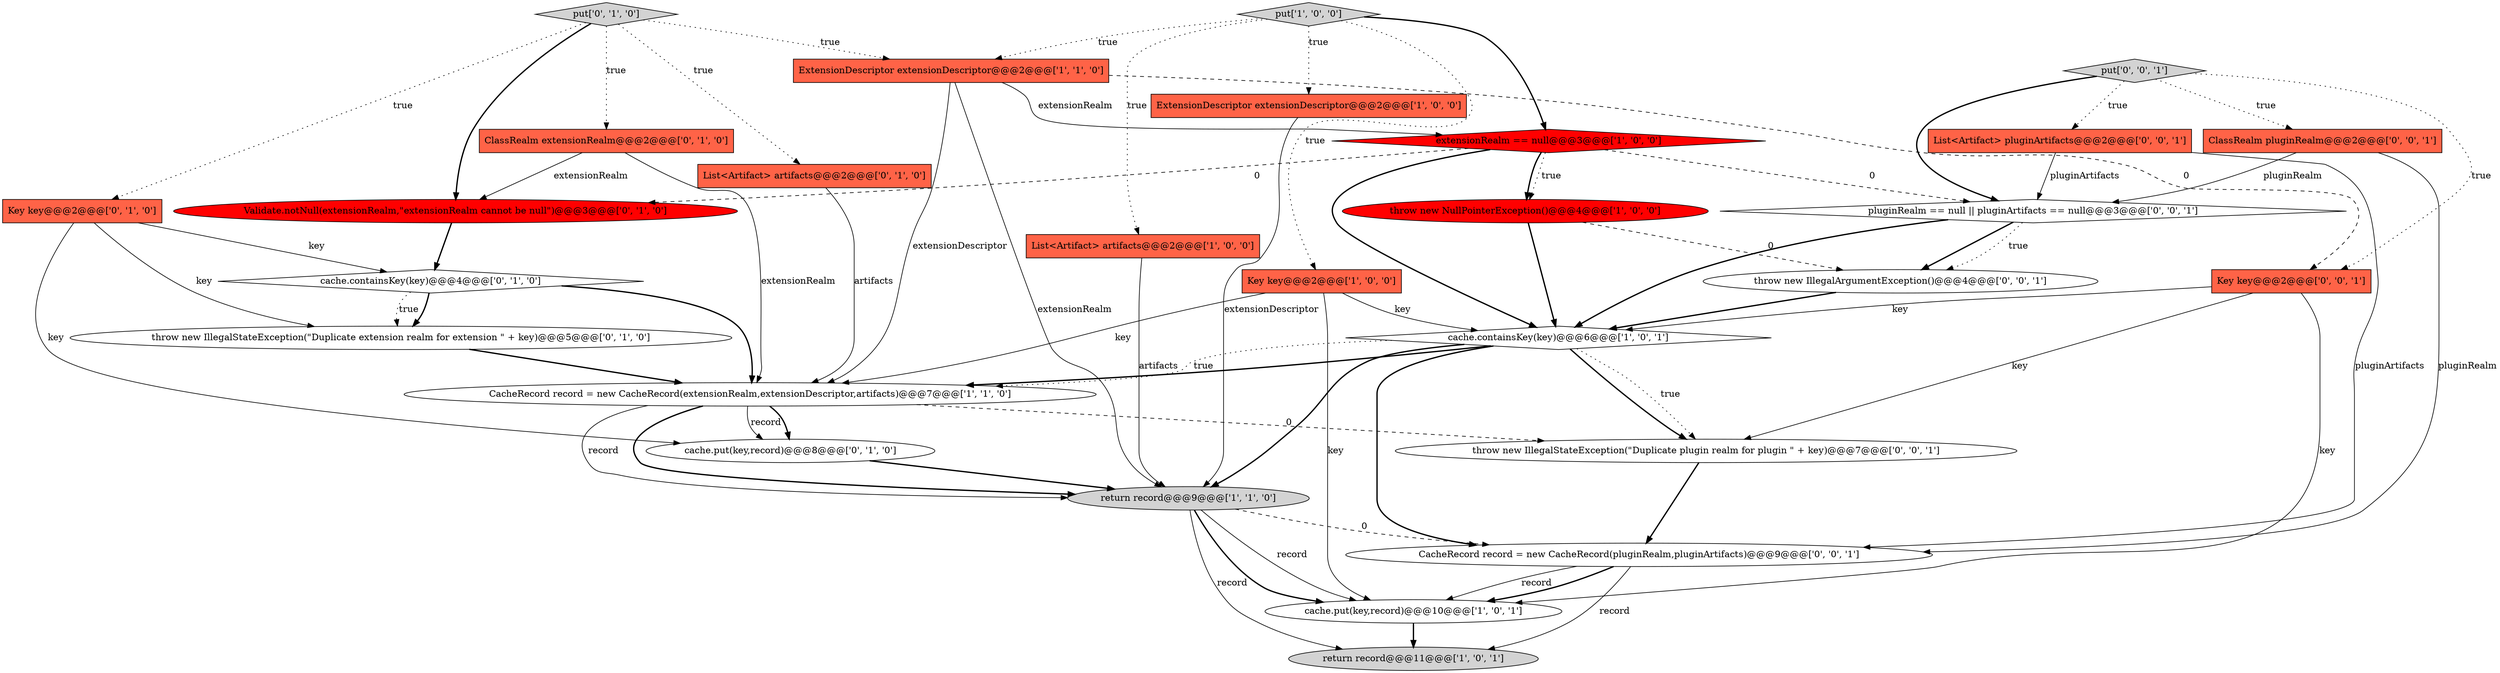 digraph {
9 [style = filled, label = "ExtensionDescriptor extensionDescriptor@@@2@@@['1', '1', '0']", fillcolor = tomato, shape = box image = "AAA0AAABBB1BBB"];
11 [style = filled, label = "put['1', '0', '0']", fillcolor = lightgray, shape = diamond image = "AAA0AAABBB1BBB"];
3 [style = filled, label = "Key key@@@2@@@['1', '0', '0']", fillcolor = tomato, shape = box image = "AAA0AAABBB1BBB"];
16 [style = filled, label = "cache.put(key,record)@@@8@@@['0', '1', '0']", fillcolor = white, shape = ellipse image = "AAA0AAABBB2BBB"];
25 [style = filled, label = "Key key@@@2@@@['0', '0', '1']", fillcolor = tomato, shape = box image = "AAA0AAABBB3BBB"];
1 [style = filled, label = "ExtensionDescriptor extensionDescriptor@@@2@@@['1', '0', '0']", fillcolor = tomato, shape = box image = "AAA0AAABBB1BBB"];
6 [style = filled, label = "extensionRealm == null@@@3@@@['1', '0', '0']", fillcolor = red, shape = diamond image = "AAA1AAABBB1BBB"];
24 [style = filled, label = "put['0', '0', '1']", fillcolor = lightgray, shape = diamond image = "AAA0AAABBB3BBB"];
13 [style = filled, label = "List<Artifact> artifacts@@@2@@@['0', '1', '0']", fillcolor = tomato, shape = box image = "AAA0AAABBB2BBB"];
19 [style = filled, label = "cache.containsKey(key)@@@4@@@['0', '1', '0']", fillcolor = white, shape = diamond image = "AAA0AAABBB2BBB"];
0 [style = filled, label = "throw new NullPointerException()@@@4@@@['1', '0', '0']", fillcolor = red, shape = ellipse image = "AAA1AAABBB1BBB"];
10 [style = filled, label = "cache.containsKey(key)@@@6@@@['1', '0', '1']", fillcolor = white, shape = diamond image = "AAA0AAABBB1BBB"];
5 [style = filled, label = "List<Artifact> artifacts@@@2@@@['1', '0', '0']", fillcolor = tomato, shape = box image = "AAA0AAABBB1BBB"];
8 [style = filled, label = "cache.put(key,record)@@@10@@@['1', '0', '1']", fillcolor = white, shape = ellipse image = "AAA0AAABBB1BBB"];
15 [style = filled, label = "put['0', '1', '0']", fillcolor = lightgray, shape = diamond image = "AAA0AAABBB2BBB"];
14 [style = filled, label = "ClassRealm extensionRealm@@@2@@@['0', '1', '0']", fillcolor = tomato, shape = box image = "AAA0AAABBB2BBB"];
23 [style = filled, label = "pluginRealm == null || pluginArtifacts == null@@@3@@@['0', '0', '1']", fillcolor = white, shape = diamond image = "AAA0AAABBB3BBB"];
12 [style = filled, label = "Key key@@@2@@@['0', '1', '0']", fillcolor = tomato, shape = box image = "AAA0AAABBB2BBB"];
18 [style = filled, label = "throw new IllegalStateException(\"Duplicate extension realm for extension \" + key)@@@5@@@['0', '1', '0']", fillcolor = white, shape = ellipse image = "AAA0AAABBB2BBB"];
21 [style = filled, label = "List<Artifact> pluginArtifacts@@@2@@@['0', '0', '1']", fillcolor = tomato, shape = box image = "AAA0AAABBB3BBB"];
22 [style = filled, label = "throw new IllegalStateException(\"Duplicate plugin realm for plugin \" + key)@@@7@@@['0', '0', '1']", fillcolor = white, shape = ellipse image = "AAA0AAABBB3BBB"];
17 [style = filled, label = "Validate.notNull(extensionRealm,\"extensionRealm cannot be null\")@@@3@@@['0', '1', '0']", fillcolor = red, shape = ellipse image = "AAA1AAABBB2BBB"];
27 [style = filled, label = "CacheRecord record = new CacheRecord(pluginRealm,pluginArtifacts)@@@9@@@['0', '0', '1']", fillcolor = white, shape = ellipse image = "AAA0AAABBB3BBB"];
26 [style = filled, label = "throw new IllegalArgumentException()@@@4@@@['0', '0', '1']", fillcolor = white, shape = ellipse image = "AAA0AAABBB3BBB"];
20 [style = filled, label = "ClassRealm pluginRealm@@@2@@@['0', '0', '1']", fillcolor = tomato, shape = box image = "AAA0AAABBB3BBB"];
7 [style = filled, label = "return record@@@9@@@['1', '1', '0']", fillcolor = lightgray, shape = ellipse image = "AAA0AAABBB1BBB"];
4 [style = filled, label = "CacheRecord record = new CacheRecord(extensionRealm,extensionDescriptor,artifacts)@@@7@@@['1', '1', '0']", fillcolor = white, shape = ellipse image = "AAA0AAABBB1BBB"];
2 [style = filled, label = "return record@@@11@@@['1', '0', '1']", fillcolor = lightgray, shape = ellipse image = "AAA0AAABBB1BBB"];
10->22 [style = bold, label=""];
1->7 [style = solid, label="extensionDescriptor"];
25->10 [style = solid, label="key"];
14->17 [style = solid, label="extensionRealm"];
4->16 [style = solid, label="record"];
25->22 [style = solid, label="key"];
19->18 [style = bold, label=""];
13->4 [style = solid, label="artifacts"];
24->25 [style = dotted, label="true"];
26->10 [style = bold, label=""];
10->27 [style = bold, label=""];
11->1 [style = dotted, label="true"];
9->4 [style = solid, label="extensionDescriptor"];
27->2 [style = solid, label="record"];
11->6 [style = bold, label=""];
19->18 [style = dotted, label="true"];
16->7 [style = bold, label=""];
5->7 [style = solid, label="artifacts"];
20->23 [style = solid, label="pluginRealm"];
23->26 [style = bold, label=""];
12->16 [style = solid, label="key"];
11->9 [style = dotted, label="true"];
11->5 [style = dotted, label="true"];
6->0 [style = bold, label=""];
6->17 [style = dashed, label="0"];
0->26 [style = dashed, label="0"];
4->22 [style = dashed, label="0"];
15->14 [style = dotted, label="true"];
7->8 [style = bold, label=""];
10->7 [style = bold, label=""];
25->8 [style = solid, label="key"];
17->19 [style = bold, label=""];
3->4 [style = solid, label="key"];
27->8 [style = solid, label="record"];
3->8 [style = solid, label="key"];
15->9 [style = dotted, label="true"];
12->19 [style = solid, label="key"];
15->13 [style = dotted, label="true"];
4->7 [style = solid, label="record"];
4->7 [style = bold, label=""];
7->27 [style = dashed, label="0"];
15->17 [style = bold, label=""];
0->10 [style = bold, label=""];
23->26 [style = dotted, label="true"];
18->4 [style = bold, label=""];
12->18 [style = solid, label="key"];
8->2 [style = bold, label=""];
22->27 [style = bold, label=""];
7->2 [style = solid, label="record"];
20->27 [style = solid, label="pluginRealm"];
21->23 [style = solid, label="pluginArtifacts"];
24->20 [style = dotted, label="true"];
6->10 [style = bold, label=""];
9->25 [style = dashed, label="0"];
21->27 [style = solid, label="pluginArtifacts"];
7->8 [style = solid, label="record"];
10->4 [style = bold, label=""];
23->10 [style = bold, label=""];
15->12 [style = dotted, label="true"];
10->22 [style = dotted, label="true"];
19->4 [style = bold, label=""];
14->4 [style = solid, label="extensionRealm"];
6->0 [style = dotted, label="true"];
10->4 [style = dotted, label="true"];
3->10 [style = solid, label="key"];
11->3 [style = dotted, label="true"];
24->21 [style = dotted, label="true"];
9->7 [style = solid, label="extensionRealm"];
9->6 [style = solid, label="extensionRealm"];
27->8 [style = bold, label=""];
6->23 [style = dashed, label="0"];
4->16 [style = bold, label=""];
24->23 [style = bold, label=""];
}
